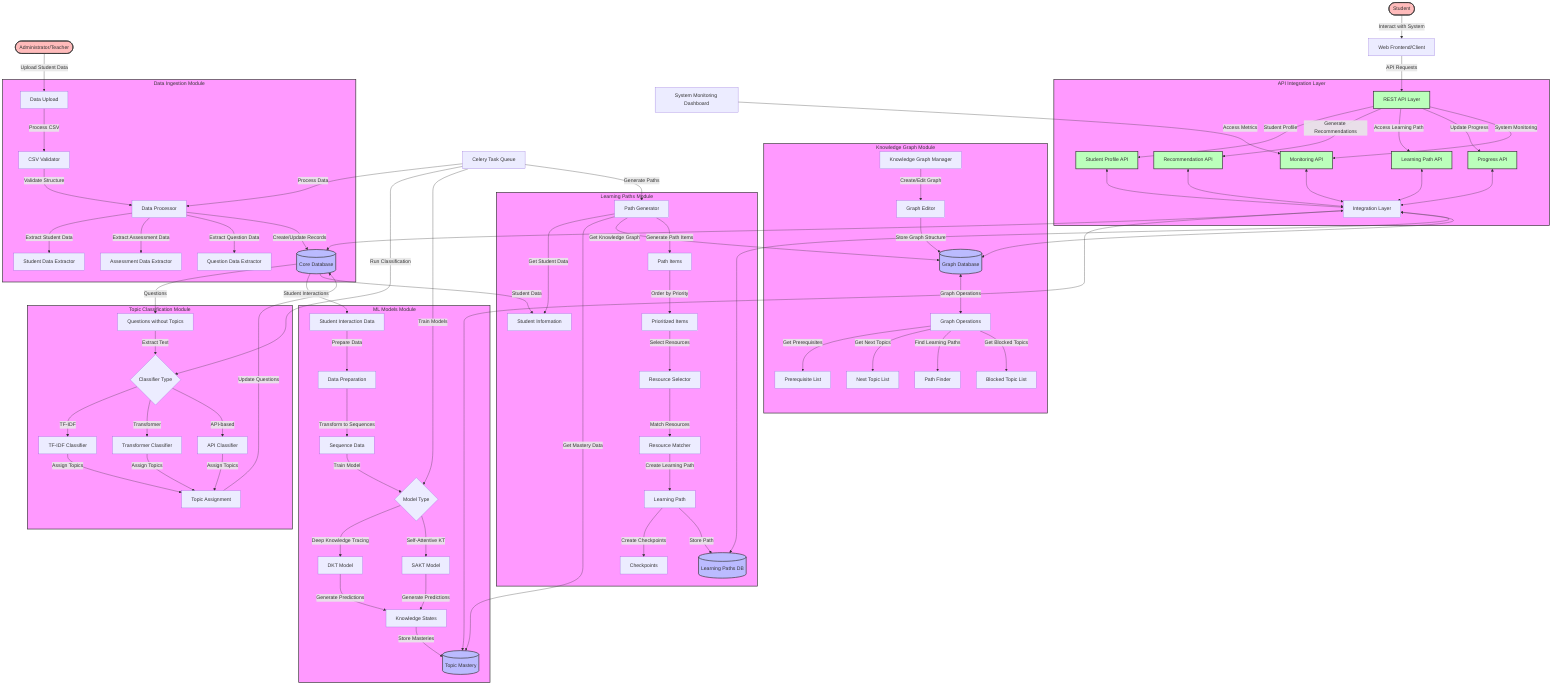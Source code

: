 flowchart TD
    %% Main user entry points
    User([Administrator/Teacher]) -->|Upload Student Data| DataUpload[Data Upload]
    Student([Student]) -->|Interact with System| WebFrontend[Web Frontend/Client]
    WebFrontend -->|API Requests| RestAPI[REST API Layer]
    
    %% Data Ingestion Flow
    subgraph DataIngestion[Data Ingestion Module]
        DataUpload -->|Process CSV| CSVValidator[CSV Validator]
        CSVValidator -->|Validate Structure| DataProcessor[Data Processor]
        DataProcessor -->|Extract Student Data| StudentDataExtractor[Student Data Extractor]
        DataProcessor -->|Extract Assessment Data| AssessmentDataExtractor[Assessment Data Extractor]
        DataProcessor -->|Extract Question Data| QuestionDataExtractor[Question Data Extractor]
        DataProcessor -->|Create/Update Records| CoreDB[(Core Database)]
    end
    
    %% Topic Classification Flow
    subgraph TopicClassification[Topic Classification Module]
        QuestionExtractor[Questions without Topics] -->|Extract Text| ClassifierModels{Classifier Type}
        ClassifierModels -->|TF-IDF| TfidfClassifier[TF-IDF Classifier]
        ClassifierModels -->|Transformer| TransformerClassifier[Transformer Classifier]
        ClassifierModels -->|API-based| ApiClassifier[API Classifier]
        TfidfClassifier & TransformerClassifier & ApiClassifier -->|Assign Topics| TopicAssignment[Topic Assignment]
        TopicAssignment -->|Update Questions| CoreDB
    end
    
    %% Knowledge Graph Flow
    subgraph KnowledgeGraph[Knowledge Graph Module]
        GraphManager[Knowledge Graph Manager] -->|Create/Edit Graph| GraphEditor[Graph Editor]
        GraphEditor -->|Store Graph Structure| GraphDB[(Graph Database)]
        GraphDB <-->|Graph Operations| GraphOps[Graph Operations]
        GraphOps -->|Get Prerequisites| PrereqList[Prerequisite List]
        GraphOps -->|Get Next Topics| NextTopicList[Next Topic List]
        GraphOps -->|Find Learning Paths| PathFinder[Path Finder]
        GraphOps -->|Get Blocked Topics| BlockedTopicList[Blocked Topic List]
    end
    
    %% ML Models Flow
    subgraph MLModels[ML Models Module]
        InteractionData[Student Interaction Data] -->|Prepare Data| DataPreparation[Data Preparation]
        DataPreparation -->|Transform to Sequences| SequenceData[Sequence Data]
        SequenceData -->|Train Model| ModelType{Model Type}
        ModelType -->|Deep Knowledge Tracing| DKT[DKT Model]
        ModelType -->|Self-Attentive KT| SAKT[SAKT Model]
        DKT & SAKT -->|Generate Predictions| KnowledgeStates[Knowledge States]
        KnowledgeStates -->|Store Masteries| MasteryDB[(Topic Mastery)]
    end
    
    %% Learning Paths Flow
    subgraph LearningPaths[Learning Paths Module]
        PathGenerator[Path Generator] -->|Get Student Data| StudentInfo[Student Information]
        PathGenerator -->|Get Mastery Data| MasteryDB
        PathGenerator -->|Get Knowledge Graph| GraphDB
        PathGenerator -->|Generate Path Items| PathItems[Path Items]
        PathItems -->|Order by Priority| PrioritizedItems[Prioritized Items]
        PrioritizedItems -->|Select Resources| ResourceSelector[Resource Selector]
        ResourceSelector -->|Match Resources| ResourceMatcher[Resource Matcher]
        ResourceMatcher -->|Create Learning Path| LearningPath[Learning Path]
        LearningPath -->|Create Checkpoints| Checkpoints[Checkpoints]
        LearningPath -->|Store Path| PathsDB[(Learning Paths DB)]
    end
    
    %% API Integration Layer
    subgraph APILayer[API Integration Layer]
        RestAPI -->|Student Profile| StudentProfileAPI[Student Profile API]
        RestAPI -->|Generate Recommendations| RecommendationAPI[Recommendation API]
        RestAPI -->|Access Learning Path| LearningPathAPI[Learning Path API]
        RestAPI -->|Update Progress| ProgressAPI[Progress API]
        RestAPI -->|System Monitoring| MonitoringAPI[Monitoring API]
        
        StudentProfileAPI & RecommendationAPI & LearningPathAPI & ProgressAPI & MonitoringAPI <--> IntegrationLayer[Integration Layer]
        IntegrationLayer <--> CoreDB
        IntegrationLayer <--> MasteryDB
        IntegrationLayer <--> GraphDB
        IntegrationLayer <--> PathsDB
    end
    
    %% Connections between modules
    CoreDB -->|Questions| QuestionExtractor
    CoreDB -->|Student Interactions| InteractionData
    CoreDB -->|Student Data| StudentInfo
    
    %% System Monitoring
    MonitoringDashboard[System Monitoring Dashboard] -->|Access Metrics| MonitoringAPI
    
    %% Background Tasks
    Celery[Celery Task Queue] -->|Process Data| DataProcessor
    Celery -->|Run Classification| ClassifierModels
    Celery -->|Train Models| ModelType
    Celery -->|Generate Paths| PathGenerator
    
    %% Architecture Notes
    classDef module fill:#f9f,stroke:#333,stroke-width:2px
    classDef database fill:#bbf,stroke:#333,stroke-width:2px
    classDef api fill:#bfb,stroke:#333,stroke-width:2px
    classDef user fill:#fbb,stroke:#333,stroke-width:2px
    
    class DataIngestion,TopicClassification,KnowledgeGraph,MLModels,LearningPaths,APILayer module
    class CoreDB,GraphDB,MasteryDB,PathsDB database
    class RestAPI,StudentProfileAPI,RecommendationAPI,LearningPathAPI,ProgressAPI,MonitoringAPI api
    class User,Student user
